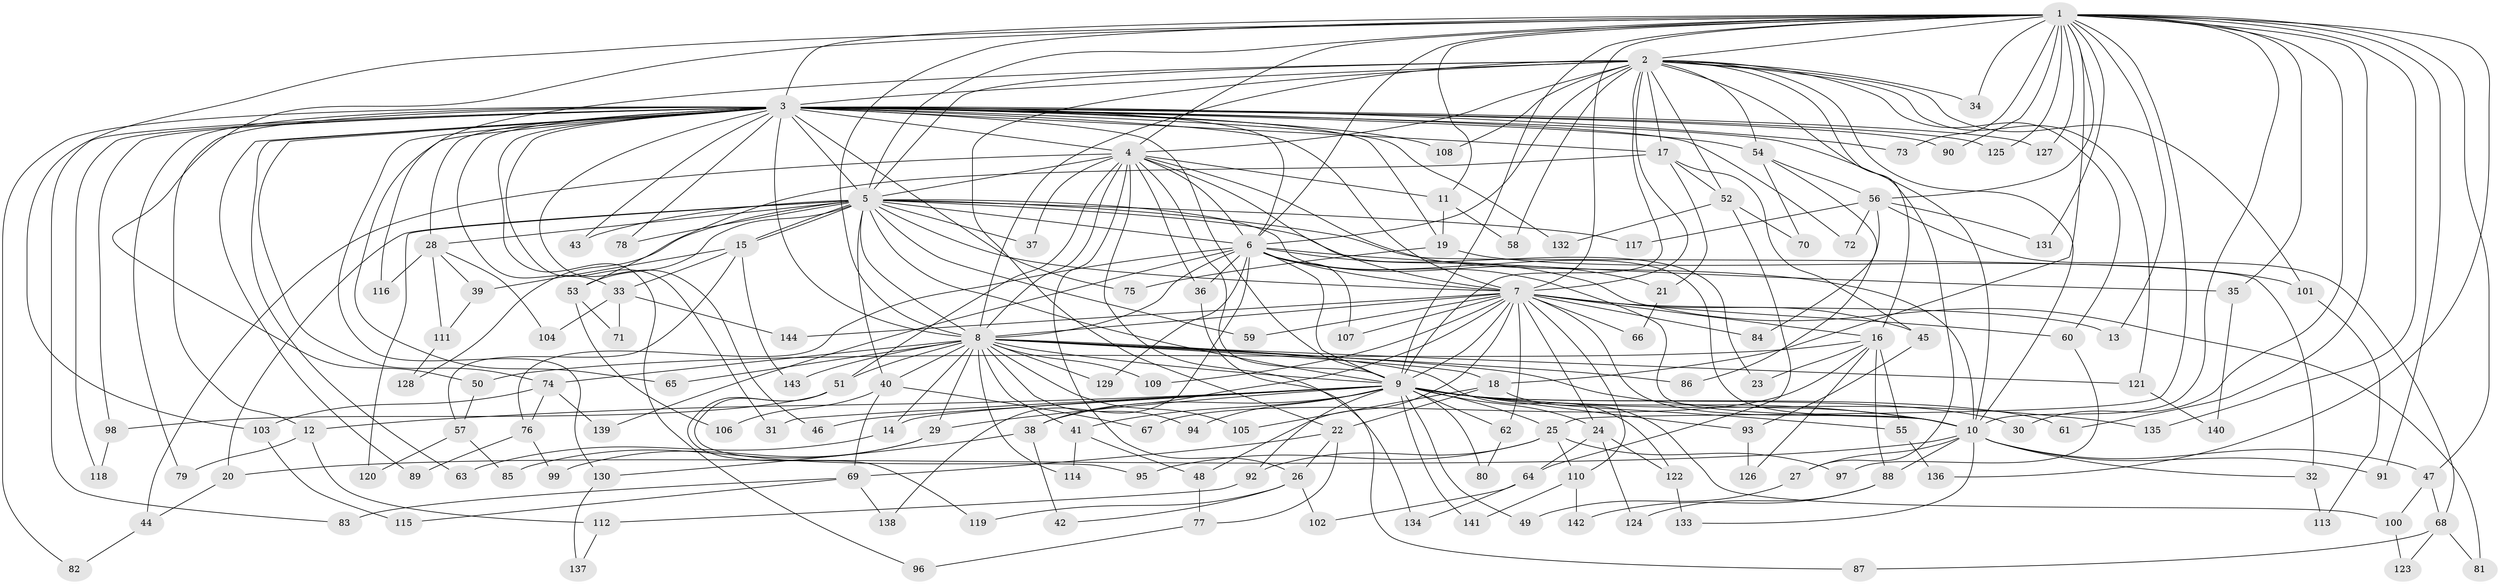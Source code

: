 // Generated by graph-tools (version 1.1) at 2025/10/02/27/25 16:10:56]
// undirected, 144 vertices, 313 edges
graph export_dot {
graph [start="1"]
  node [color=gray90,style=filled];
  1;
  2;
  3;
  4;
  5;
  6;
  7;
  8;
  9;
  10;
  11;
  12;
  13;
  14;
  15;
  16;
  17;
  18;
  19;
  20;
  21;
  22;
  23;
  24;
  25;
  26;
  27;
  28;
  29;
  30;
  31;
  32;
  33;
  34;
  35;
  36;
  37;
  38;
  39;
  40;
  41;
  42;
  43;
  44;
  45;
  46;
  47;
  48;
  49;
  50;
  51;
  52;
  53;
  54;
  55;
  56;
  57;
  58;
  59;
  60;
  61;
  62;
  63;
  64;
  65;
  66;
  67;
  68;
  69;
  70;
  71;
  72;
  73;
  74;
  75;
  76;
  77;
  78;
  79;
  80;
  81;
  82;
  83;
  84;
  85;
  86;
  87;
  88;
  89;
  90;
  91;
  92;
  93;
  94;
  95;
  96;
  97;
  98;
  99;
  100;
  101;
  102;
  103;
  104;
  105;
  106;
  107;
  108;
  109;
  110;
  111;
  112;
  113;
  114;
  115;
  116;
  117;
  118;
  119;
  120;
  121;
  122;
  123;
  124;
  125;
  126;
  127;
  128;
  129;
  130;
  131;
  132;
  133;
  134;
  135;
  136;
  137;
  138;
  139;
  140;
  141;
  142;
  143;
  144;
  1 -- 2;
  1 -- 3;
  1 -- 4;
  1 -- 5;
  1 -- 6;
  1 -- 7;
  1 -- 8;
  1 -- 9;
  1 -- 10;
  1 -- 11;
  1 -- 13;
  1 -- 18;
  1 -- 25;
  1 -- 30;
  1 -- 34;
  1 -- 35;
  1 -- 47;
  1 -- 50;
  1 -- 56;
  1 -- 61;
  1 -- 73;
  1 -- 90;
  1 -- 91;
  1 -- 103;
  1 -- 125;
  1 -- 127;
  1 -- 131;
  1 -- 135;
  1 -- 136;
  2 -- 3;
  2 -- 4;
  2 -- 5;
  2 -- 6;
  2 -- 7;
  2 -- 8;
  2 -- 9;
  2 -- 10;
  2 -- 16;
  2 -- 17;
  2 -- 22;
  2 -- 27;
  2 -- 34;
  2 -- 52;
  2 -- 54;
  2 -- 58;
  2 -- 60;
  2 -- 101;
  2 -- 108;
  2 -- 116;
  2 -- 121;
  3 -- 4;
  3 -- 5;
  3 -- 6;
  3 -- 7;
  3 -- 8;
  3 -- 9;
  3 -- 10;
  3 -- 12;
  3 -- 17;
  3 -- 19;
  3 -- 28;
  3 -- 31;
  3 -- 33;
  3 -- 43;
  3 -- 46;
  3 -- 54;
  3 -- 63;
  3 -- 65;
  3 -- 72;
  3 -- 73;
  3 -- 74;
  3 -- 75;
  3 -- 78;
  3 -- 79;
  3 -- 82;
  3 -- 83;
  3 -- 89;
  3 -- 90;
  3 -- 96;
  3 -- 98;
  3 -- 108;
  3 -- 118;
  3 -- 125;
  3 -- 127;
  3 -- 130;
  3 -- 132;
  4 -- 5;
  4 -- 6;
  4 -- 7;
  4 -- 8;
  4 -- 9;
  4 -- 10;
  4 -- 11;
  4 -- 26;
  4 -- 36;
  4 -- 37;
  4 -- 44;
  4 -- 51;
  4 -- 134;
  5 -- 6;
  5 -- 7;
  5 -- 8;
  5 -- 9;
  5 -- 10;
  5 -- 15;
  5 -- 15;
  5 -- 20;
  5 -- 23;
  5 -- 28;
  5 -- 32;
  5 -- 37;
  5 -- 40;
  5 -- 43;
  5 -- 53;
  5 -- 59;
  5 -- 78;
  5 -- 117;
  5 -- 120;
  5 -- 128;
  6 -- 7;
  6 -- 8;
  6 -- 9;
  6 -- 10;
  6 -- 21;
  6 -- 35;
  6 -- 36;
  6 -- 76;
  6 -- 81;
  6 -- 107;
  6 -- 129;
  6 -- 138;
  6 -- 139;
  7 -- 8;
  7 -- 9;
  7 -- 10;
  7 -- 13;
  7 -- 16;
  7 -- 24;
  7 -- 38;
  7 -- 45;
  7 -- 48;
  7 -- 59;
  7 -- 60;
  7 -- 62;
  7 -- 66;
  7 -- 84;
  7 -- 107;
  7 -- 109;
  7 -- 110;
  7 -- 144;
  8 -- 9;
  8 -- 10;
  8 -- 14;
  8 -- 18;
  8 -- 29;
  8 -- 40;
  8 -- 41;
  8 -- 51;
  8 -- 65;
  8 -- 74;
  8 -- 86;
  8 -- 94;
  8 -- 105;
  8 -- 109;
  8 -- 114;
  8 -- 121;
  8 -- 122;
  8 -- 129;
  8 -- 143;
  9 -- 10;
  9 -- 12;
  9 -- 14;
  9 -- 24;
  9 -- 25;
  9 -- 29;
  9 -- 30;
  9 -- 31;
  9 -- 38;
  9 -- 41;
  9 -- 46;
  9 -- 49;
  9 -- 55;
  9 -- 61;
  9 -- 62;
  9 -- 80;
  9 -- 92;
  9 -- 93;
  9 -- 94;
  9 -- 135;
  9 -- 141;
  10 -- 20;
  10 -- 27;
  10 -- 32;
  10 -- 47;
  10 -- 88;
  10 -- 91;
  10 -- 133;
  11 -- 19;
  11 -- 58;
  12 -- 79;
  12 -- 112;
  14 -- 63;
  15 -- 33;
  15 -- 39;
  15 -- 57;
  15 -- 143;
  16 -- 23;
  16 -- 50;
  16 -- 55;
  16 -- 67;
  16 -- 88;
  16 -- 126;
  17 -- 21;
  17 -- 45;
  17 -- 52;
  17 -- 53;
  18 -- 22;
  18 -- 100;
  18 -- 105;
  19 -- 75;
  19 -- 101;
  20 -- 44;
  21 -- 66;
  22 -- 26;
  22 -- 69;
  22 -- 77;
  24 -- 64;
  24 -- 122;
  24 -- 124;
  25 -- 92;
  25 -- 95;
  25 -- 97;
  25 -- 110;
  26 -- 42;
  26 -- 102;
  26 -- 119;
  27 -- 49;
  28 -- 39;
  28 -- 104;
  28 -- 111;
  28 -- 116;
  29 -- 85;
  29 -- 99;
  32 -- 113;
  33 -- 71;
  33 -- 104;
  33 -- 144;
  35 -- 140;
  36 -- 87;
  38 -- 42;
  38 -- 130;
  39 -- 111;
  40 -- 67;
  40 -- 69;
  40 -- 106;
  41 -- 48;
  41 -- 114;
  44 -- 82;
  45 -- 93;
  47 -- 68;
  47 -- 100;
  48 -- 77;
  50 -- 57;
  51 -- 95;
  51 -- 98;
  51 -- 119;
  52 -- 64;
  52 -- 70;
  52 -- 132;
  53 -- 71;
  53 -- 106;
  54 -- 56;
  54 -- 70;
  54 -- 86;
  55 -- 136;
  56 -- 68;
  56 -- 72;
  56 -- 84;
  56 -- 117;
  56 -- 131;
  57 -- 85;
  57 -- 120;
  60 -- 97;
  62 -- 80;
  64 -- 102;
  64 -- 134;
  68 -- 81;
  68 -- 87;
  68 -- 123;
  69 -- 83;
  69 -- 115;
  69 -- 138;
  74 -- 76;
  74 -- 103;
  74 -- 139;
  76 -- 89;
  76 -- 99;
  77 -- 96;
  88 -- 124;
  88 -- 142;
  92 -- 112;
  93 -- 126;
  98 -- 118;
  100 -- 123;
  101 -- 113;
  103 -- 115;
  110 -- 141;
  110 -- 142;
  111 -- 128;
  112 -- 137;
  121 -- 140;
  122 -- 133;
  130 -- 137;
}
